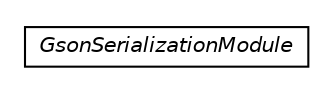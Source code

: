#!/usr/local/bin/dot
#
# Class diagram 
# Generated by UMLGraph version R5_6-24-gf6e263 (http://www.umlgraph.org/)
#

digraph G {
	edge [fontname="Helvetica",fontsize=10,labelfontname="Helvetica",labelfontsize=10];
	node [fontname="Helvetica",fontsize=10,shape=plaintext];
	nodesep=0.25;
	ranksep=0.5;
	// io.reinert.requestor.gson.annotations.GsonSerializationModule
	c9841 [label=<<table title="io.reinert.requestor.gson.annotations.GsonSerializationModule" border="0" cellborder="1" cellspacing="0" cellpadding="2" port="p" href="./GsonSerializationModule.html">
		<tr><td><table border="0" cellspacing="0" cellpadding="1">
<tr><td align="center" balign="center"><font face="Helvetica-Oblique"> GsonSerializationModule </font></td></tr>
		</table></td></tr>
		</table>>, URL="./GsonSerializationModule.html", fontname="Helvetica", fontcolor="black", fontsize=10.0];
}

